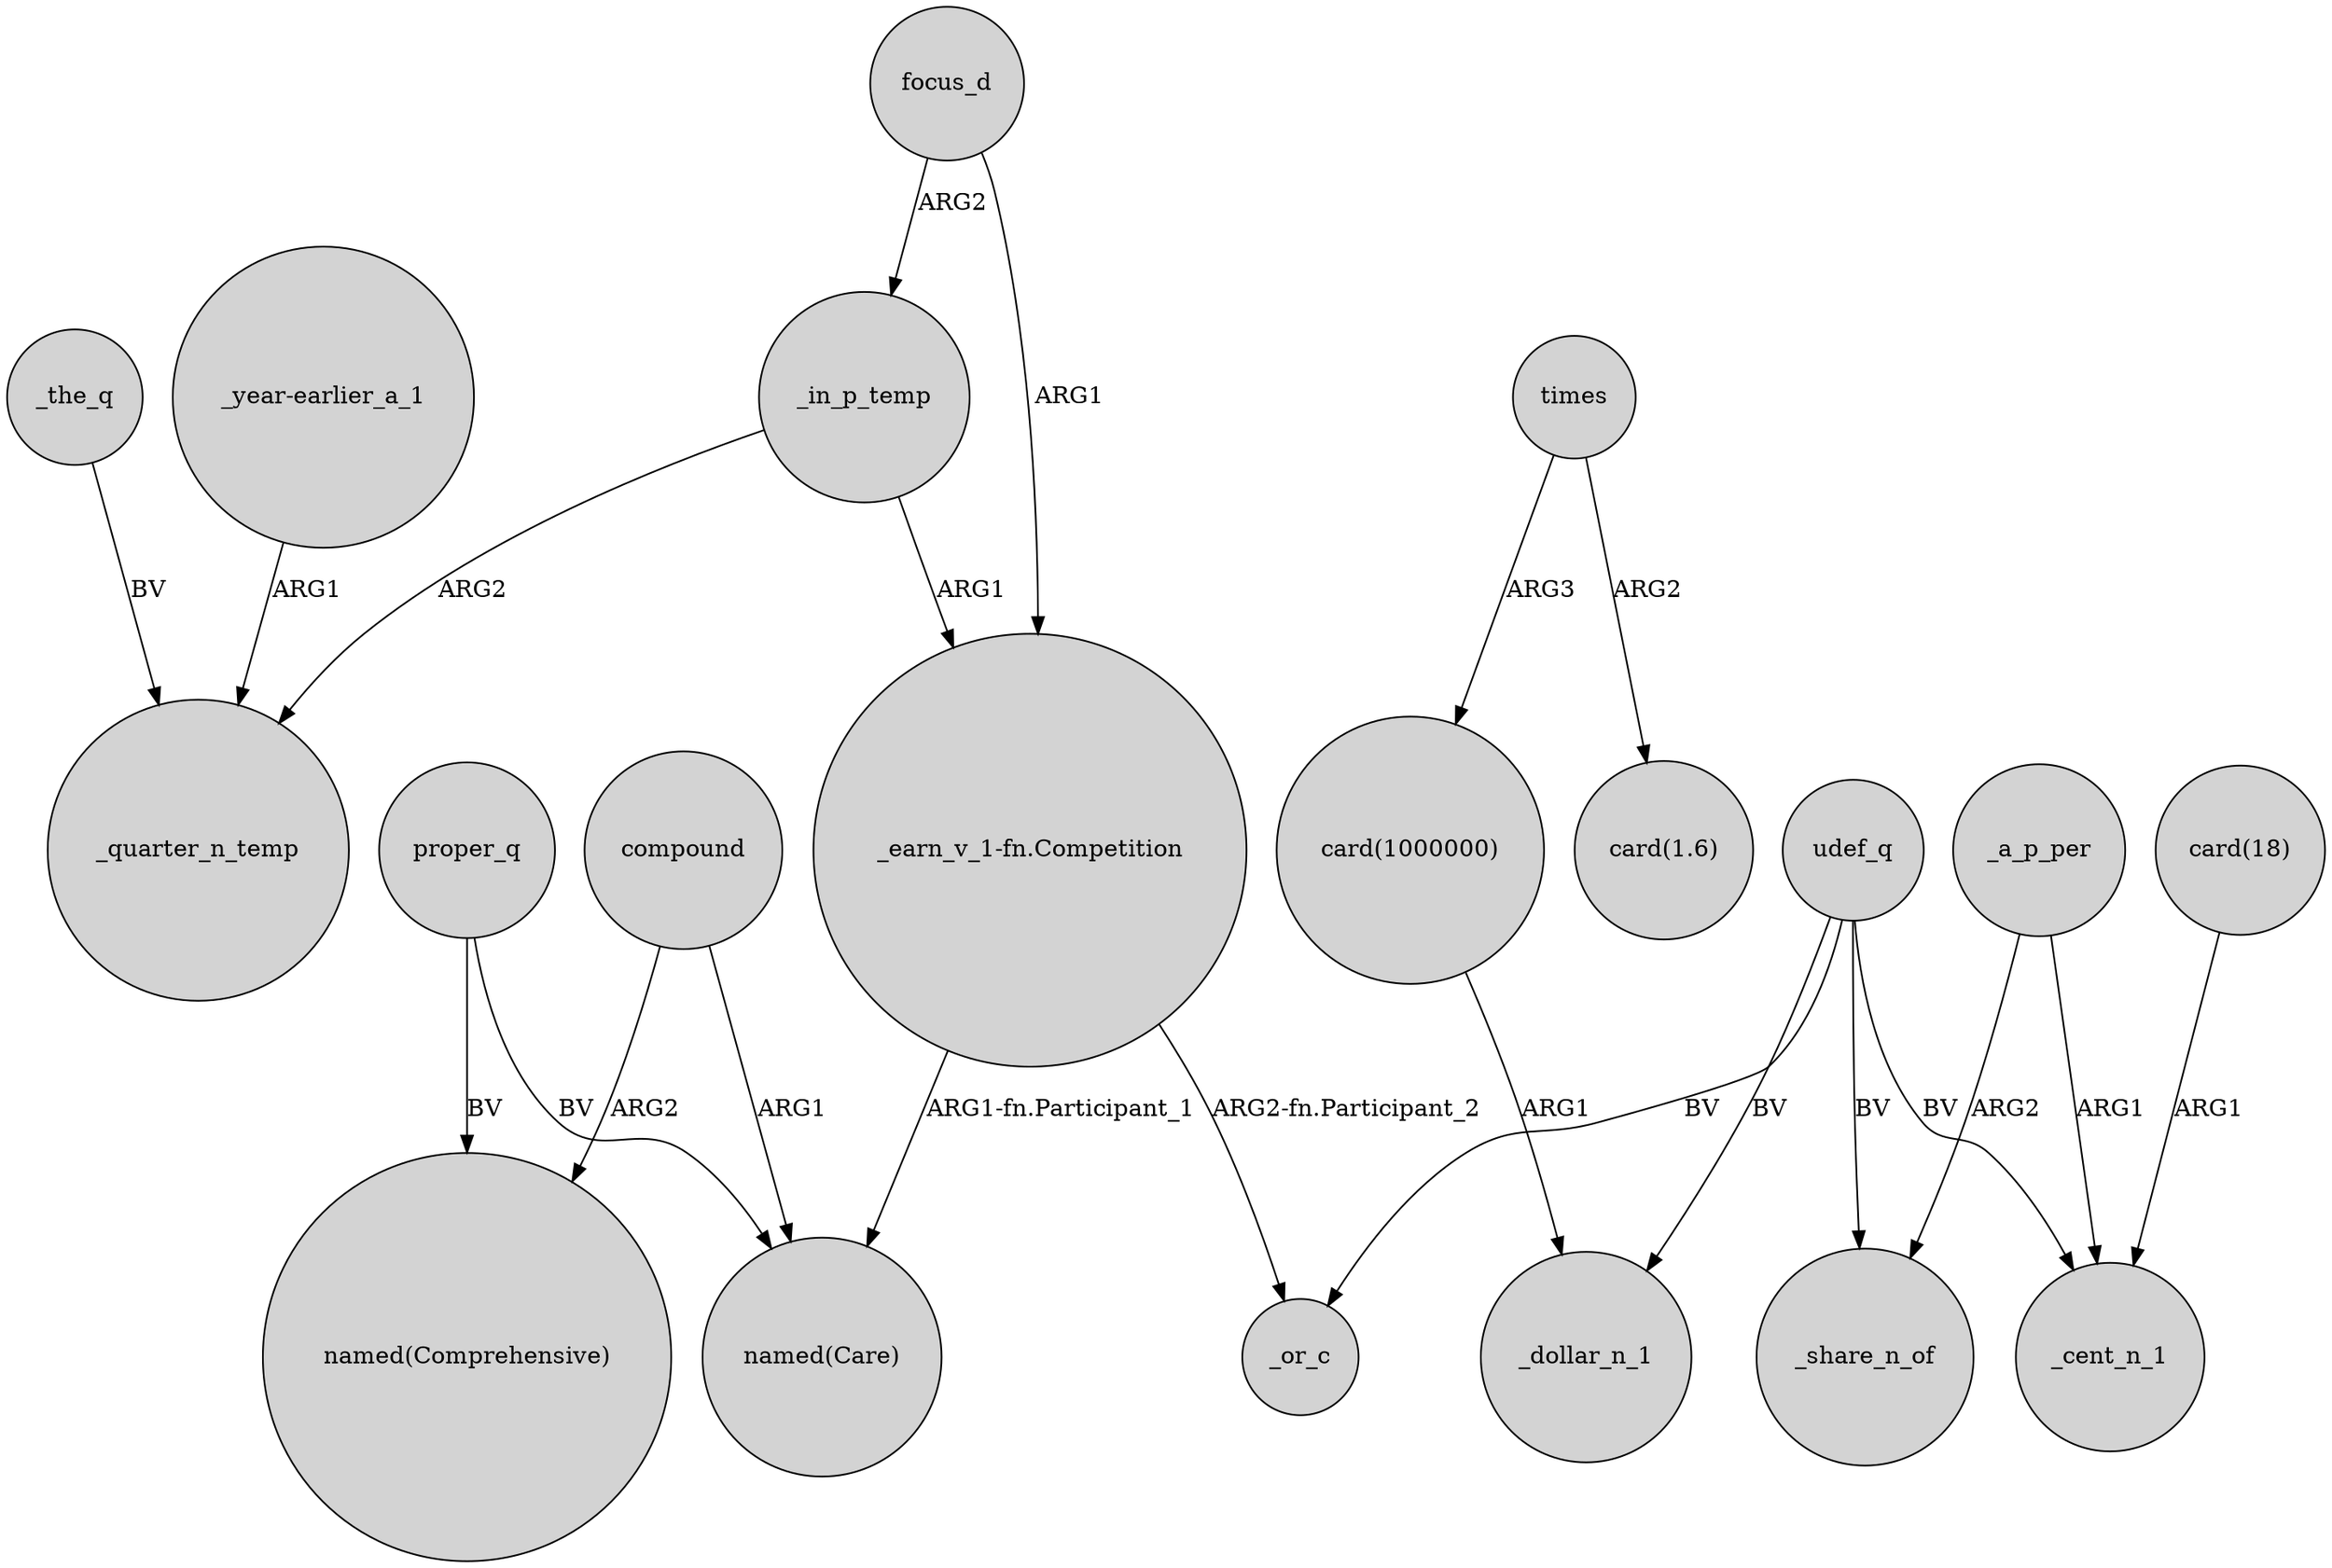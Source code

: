 digraph {
	node [shape=circle style=filled]
	_in_p_temp -> _quarter_n_temp [label=ARG2]
	"_earn_v_1-fn.Competition" -> "named(Care)" [label="ARG1-fn.Participant_1"]
	times -> "card(1.6)" [label=ARG2]
	_a_p_per -> _cent_n_1 [label=ARG1]
	_the_q -> _quarter_n_temp [label=BV]
	times -> "card(1000000)" [label=ARG3]
	udef_q -> _cent_n_1 [label=BV]
	proper_q -> "named(Comprehensive)" [label=BV]
	udef_q -> _or_c [label=BV]
	_a_p_per -> _share_n_of [label=ARG2]
	udef_q -> _share_n_of [label=BV]
	_in_p_temp -> "_earn_v_1-fn.Competition" [label=ARG1]
	"_year-earlier_a_1" -> _quarter_n_temp [label=ARG1]
	udef_q -> _dollar_n_1 [label=BV]
	"_earn_v_1-fn.Competition" -> _or_c [label="ARG2-fn.Participant_2"]
	"card(1000000)" -> _dollar_n_1 [label=ARG1]
	focus_d -> "_earn_v_1-fn.Competition" [label=ARG1]
	focus_d -> _in_p_temp [label=ARG2]
	"card(18)" -> _cent_n_1 [label=ARG1]
	compound -> "named(Comprehensive)" [label=ARG2]
	compound -> "named(Care)" [label=ARG1]
	proper_q -> "named(Care)" [label=BV]
}
